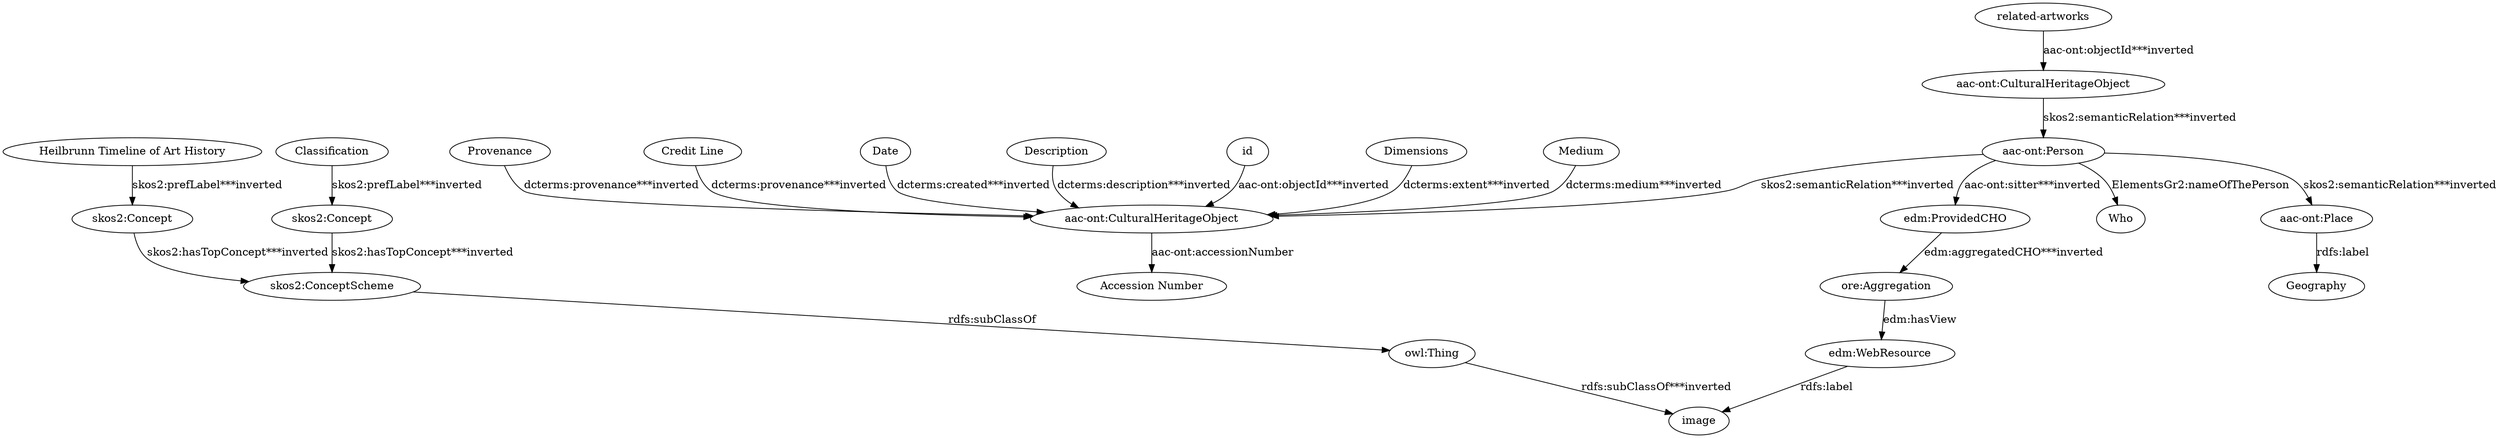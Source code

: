 digraph {
  Classification [type=attribute_name,label=Classification]
  "skos2:Concept2" [type=class_uri,label="skos2:Concept"]
  "Credit Line" [type=attribute_name,label="Credit Line"]
  "aac-ont:CulturalHeritageObject1" [type=class_uri,label="aac-ont:CulturalHeritageObject"]
  Date [type=attribute_name,label=Date]
  Description [type=attribute_name,label=Description]
  Dimensions [type=attribute_name,label=Dimensions]
  "Heilbrunn Timeline of Art History" [type=attribute_name,label="Heilbrunn Timeline of Art History"]
  "skos2:Concept1" [type=class_uri,label="skos2:Concept"]
  Medium [type=attribute_name,label=Medium]
  Provenance [type=attribute_name,label=Provenance]
  "Accession Number" [type=attribute_name,label="Accession Number"]
  "aac-ont:CulturalHeritageObject2" [type=class_uri,label="aac-ont:CulturalHeritageObject"]
  "aac-ont:Person1" [type=class_uri,label="aac-ont:Person"]
  Who [type=attribute_name,label=Who]
  "aac-ont:Place1" [type=class_uri,label="aac-ont:Place"]
  "edm:ProvidedCHO" [type=class_uri,label="edm:ProvidedCHO"]
  Geography [type=attribute_name,label=Geography]
  "ore:Aggregation" [type=class_uri,label="ore:Aggregation"]
  "edm:WebResource1" [type=class_uri,label="edm:WebResource"]
  image [type=attribute_name,label=image]
  id [type=attribute_name,label=id]
  "owl:Thing" [type=special,label="owl:Thing"]
  "related-artworks" [type=attribute_name,label="related-artworks"]
  "skos2:ConceptScheme" [type=class_uri,label="skos2:ConceptScheme"]
  Classification -> "skos2:Concept2" [type=st_property_uri,label="skos2:prefLabel***inverted"]
  "Credit Line" -> "aac-ont:CulturalHeritageObject1" [type=st_property_uri,label="dcterms:provenance***inverted"]
  Date -> "aac-ont:CulturalHeritageObject1" [type=st_property_uri,label="dcterms:created***inverted"]
  Description -> "aac-ont:CulturalHeritageObject1" [type=st_property_uri,label="dcterms:description***inverted"]
  Dimensions -> "aac-ont:CulturalHeritageObject1" [type=st_property_uri,label="dcterms:extent***inverted"]
  "Heilbrunn Timeline of Art History" -> "skos2:Concept1" [type=st_property_uri,label="skos2:prefLabel***inverted"]
  Medium -> "aac-ont:CulturalHeritageObject1" [type=st_property_uri,label="dcterms:medium***inverted"]
  Provenance -> "aac-ont:CulturalHeritageObject1" [type=st_property_uri,label="dcterms:provenance***inverted"]
  "aac-ont:CulturalHeritageObject1" -> "Accession Number" [label="aac-ont:accessionNumber",type=st_property_uri]
  "aac-ont:CulturalHeritageObject2" -> "aac-ont:Person1" [type=inherited,label="skos2:semanticRelation***inverted"]
  "aac-ont:Person1" -> Who [label="ElementsGr2:nameOfThePerson",type=st_property_uri]
  "aac-ont:Person1" -> "aac-ont:CulturalHeritageObject1" [type=inherited,label="skos2:semanticRelation***inverted"]
  "aac-ont:Person1" -> "aac-ont:Place1" [type=inherited,label="skos2:semanticRelation***inverted"]
  "aac-ont:Person1" -> "edm:ProvidedCHO" [type=direct_property_uri,label="aac-ont:sitter***inverted"]
  "aac-ont:Place1" -> Geography [label="rdfs:label",type=st_property_uri]
  "edm:ProvidedCHO" -> "ore:Aggregation" [type=direct_property_uri,label="edm:aggregatedCHO***inverted"]
  "edm:WebResource1" -> image [label="rdfs:label",type=st_property_uri]
  id -> "aac-ont:CulturalHeritageObject1" [type=st_property_uri,label="aac-ont:objectId***inverted"]
  "ore:Aggregation" -> "edm:WebResource1" [label="edm:hasView",type=direct_property_uri]
  "owl:Thing" -> image [type=inherited,label="rdfs:subClassOf***inverted"]
  "related-artworks" -> "aac-ont:CulturalHeritageObject2" [type=st_property_uri,label="aac-ont:objectId***inverted"]
  "skos2:Concept1" -> "skos2:ConceptScheme" [type=direct_property_uri,label="skos2:hasTopConcept***inverted"]
  "skos2:Concept2" -> "skos2:ConceptScheme" [type=direct_property_uri,label="skos2:hasTopConcept***inverted"]
  "skos2:ConceptScheme" -> "owl:Thing" [label="rdfs:subClassOf",type=inherited]
}
